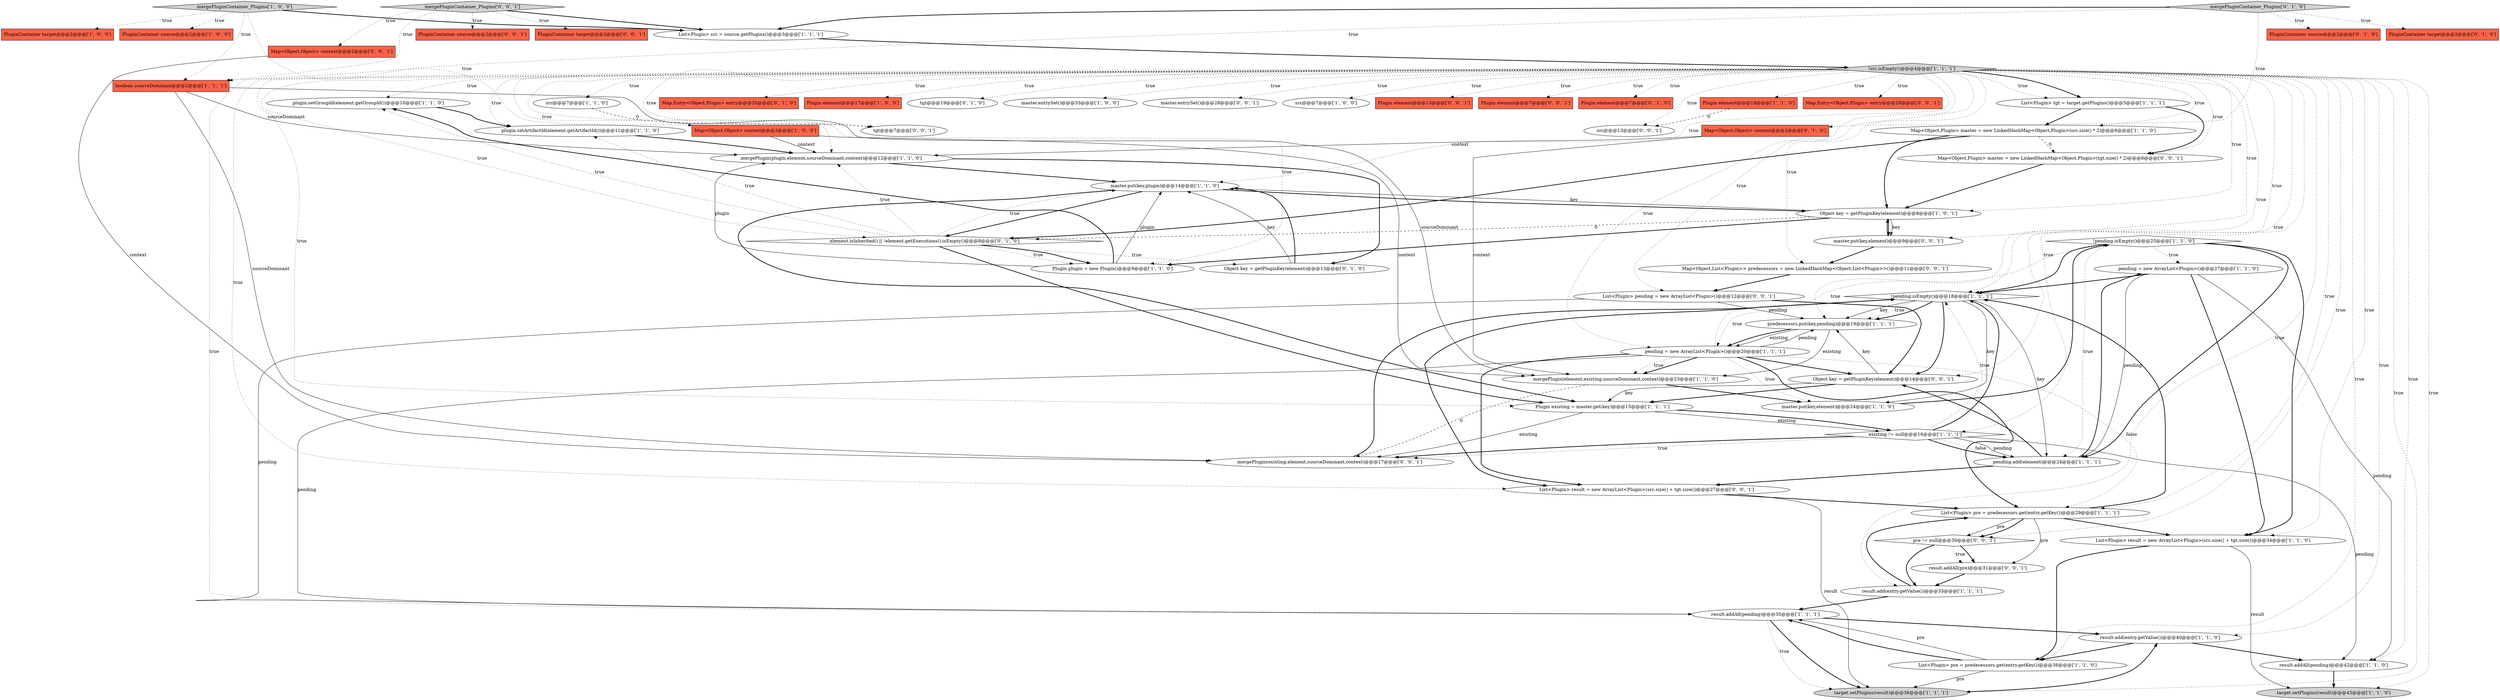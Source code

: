 digraph {
11 [style = filled, label = "!pending.isEmpty()@@@25@@@['1', '1', '0']", fillcolor = white, shape = diamond image = "AAA0AAABBB1BBB"];
5 [style = filled, label = "result.addAll(pending)@@@42@@@['1', '1', '0']", fillcolor = white, shape = ellipse image = "AAA0AAABBB1BBB"];
0 [style = filled, label = "plugin.setGroupId(element.getGroupId())@@@10@@@['1', '1', '0']", fillcolor = white, shape = ellipse image = "AAA0AAABBB1BBB"];
17 [style = filled, label = "pending = new ArrayList<Plugin>()@@@27@@@['1', '1', '0']", fillcolor = white, shape = ellipse image = "AAA0AAABBB1BBB"];
2 [style = filled, label = "master.put(key,plugin)@@@14@@@['1', '1', '0']", fillcolor = white, shape = ellipse image = "AAA0AAABBB1BBB"];
18 [style = filled, label = "List<Plugin> pre = predecessors.get(entry.getKey())@@@36@@@['1', '1', '0']", fillcolor = white, shape = ellipse image = "AAA0AAABBB1BBB"];
47 [style = filled, label = "Map.Entry<Object,Plugin> entry@@@35@@@['0', '1', '0']", fillcolor = tomato, shape = box image = "AAA0AAABBB2BBB"];
64 [style = filled, label = "tgt@@@7@@@['0', '0', '1']", fillcolor = white, shape = ellipse image = "AAA0AAABBB3BBB"];
10 [style = filled, label = "plugin.setArtifactId(element.getArtifactId())@@@11@@@['1', '1', '0']", fillcolor = white, shape = ellipse image = "AAA0AAABBB1BBB"];
15 [style = filled, label = "existing != null@@@16@@@['1', '1', '1']", fillcolor = white, shape = diamond image = "AAA0AAABBB1BBB"];
30 [style = filled, label = "List<Plugin> pre = predecessors.get(entry.getKey())@@@29@@@['1', '1', '1']", fillcolor = white, shape = ellipse image = "AAA0AAABBB1BBB"];
23 [style = filled, label = "!pending.isEmpty()@@@18@@@['1', '1', '1']", fillcolor = white, shape = diamond image = "AAA0AAABBB1BBB"];
3 [style = filled, label = "Plugin element@@@17@@@['1', '0', '0']", fillcolor = tomato, shape = box image = "AAA0AAABBB1BBB"];
12 [style = filled, label = "predecessors.put(key,pending)@@@19@@@['1', '1', '1']", fillcolor = white, shape = ellipse image = "AAA0AAABBB1BBB"];
49 [style = filled, label = "PluginContainer source@@@2@@@['0', '0', '1']", fillcolor = tomato, shape = box image = "AAA0AAABBB3BBB"];
66 [style = filled, label = "List<Plugin> pending = new ArrayList<Plugin>()@@@12@@@['0', '0', '1']", fillcolor = white, shape = ellipse image = "AAA0AAABBB3BBB"];
22 [style = filled, label = "Map<Object,Object> context@@@2@@@['1', '0', '0']", fillcolor = tomato, shape = box image = "AAA0AAABBB1BBB"];
16 [style = filled, label = "List<Plugin> result = new ArrayList<Plugin>(src.size() + tgt.size())@@@34@@@['1', '1', '0']", fillcolor = white, shape = ellipse image = "AAA0AAABBB1BBB"];
25 [style = filled, label = "Object key = getPluginKey(element)@@@8@@@['1', '0', '1']", fillcolor = white, shape = ellipse image = "AAA0AAABBB1BBB"];
29 [style = filled, label = "PluginContainer target@@@2@@@['1', '0', '0']", fillcolor = tomato, shape = box image = "AAA0AAABBB1BBB"];
46 [style = filled, label = "tgt@@@19@@@['0', '1', '0']", fillcolor = white, shape = ellipse image = "AAA0AAABBB2BBB"];
51 [style = filled, label = "mergePlugin(existing,element,sourceDominant,context)@@@17@@@['0', '0', '1']", fillcolor = white, shape = ellipse image = "AAA0AAABBB3BBB"];
41 [style = filled, label = "element.isInherited() || !element.getExecutions().isEmpty()@@@8@@@['0', '1', '0']", fillcolor = white, shape = diamond image = "AAA1AAABBB2BBB"];
52 [style = filled, label = "Map<Object,Plugin> master = new LinkedHashMap<Object,Plugin>(tgt.size() * 2)@@@6@@@['0', '0', '1']", fillcolor = white, shape = ellipse image = "AAA0AAABBB3BBB"];
65 [style = filled, label = "master.put(key,element)@@@9@@@['0', '0', '1']", fillcolor = white, shape = ellipse image = "AAA0AAABBB3BBB"];
24 [style = filled, label = "master.entrySet()@@@33@@@['1', '0', '0']", fillcolor = white, shape = ellipse image = "AAA0AAABBB1BBB"];
35 [style = filled, label = "result.add(entry.getValue())@@@33@@@['1', '1', '1']", fillcolor = white, shape = ellipse image = "AAA0AAABBB1BBB"];
20 [style = filled, label = "target.setPlugins(result)@@@43@@@['1', '1', '0']", fillcolor = lightgray, shape = ellipse image = "AAA0AAABBB1BBB"];
42 [style = filled, label = "Object key = getPluginKey(element)@@@13@@@['0', '1', '0']", fillcolor = white, shape = ellipse image = "AAA1AAABBB2BBB"];
53 [style = filled, label = "Map<Object,Object> context@@@2@@@['0', '0', '1']", fillcolor = tomato, shape = box image = "AAA0AAABBB3BBB"];
28 [style = filled, label = "pending = new ArrayList<Plugin>()@@@20@@@['1', '1', '1']", fillcolor = white, shape = ellipse image = "AAA0AAABBB1BBB"];
48 [style = filled, label = "PluginContainer target@@@2@@@['0', '0', '1']", fillcolor = tomato, shape = box image = "AAA0AAABBB3BBB"];
60 [style = filled, label = "master.entrySet()@@@28@@@['0', '0', '1']", fillcolor = white, shape = ellipse image = "AAA0AAABBB3BBB"];
31 [style = filled, label = "PluginContainer source@@@2@@@['1', '0', '0']", fillcolor = tomato, shape = box image = "AAA0AAABBB1BBB"];
1 [style = filled, label = "Plugin existing = master.get(key)@@@15@@@['1', '1', '1']", fillcolor = white, shape = ellipse image = "AAA0AAABBB1BBB"];
13 [style = filled, label = "Plugin plugin = new Plugin()@@@9@@@['1', '1', '0']", fillcolor = white, shape = ellipse image = "AAA0AAABBB1BBB"];
4 [style = filled, label = "src@@@7@@@['1', '0', '0']", fillcolor = white, shape = ellipse image = "AAA0AAABBB1BBB"];
50 [style = filled, label = "Plugin element@@@13@@@['0', '0', '1']", fillcolor = tomato, shape = box image = "AAA0AAABBB3BBB"];
19 [style = filled, label = "result.add(entry.getValue())@@@40@@@['1', '1', '0']", fillcolor = white, shape = ellipse image = "AAA0AAABBB1BBB"];
32 [style = filled, label = "result.addAll(pending)@@@35@@@['1', '1', '1']", fillcolor = white, shape = ellipse image = "AAA0AAABBB1BBB"];
58 [style = filled, label = "pre != null@@@30@@@['0', '0', '1']", fillcolor = white, shape = diamond image = "AAA0AAABBB3BBB"];
33 [style = filled, label = "src@@@7@@@['1', '1', '0']", fillcolor = white, shape = ellipse image = "AAA0AAABBB1BBB"];
21 [style = filled, label = "mergePluginContainer_Plugins['1', '0', '0']", fillcolor = lightgray, shape = diamond image = "AAA0AAABBB1BBB"];
8 [style = filled, label = "Map<Object,Plugin> master = new LinkedHashMap<Object,Plugin>(src.size() * 2)@@@6@@@['1', '1', '0']", fillcolor = white, shape = ellipse image = "AAA0AAABBB1BBB"];
56 [style = filled, label = "mergePluginContainer_Plugins['0', '0', '1']", fillcolor = lightgray, shape = diamond image = "AAA0AAABBB3BBB"];
54 [style = filled, label = "Plugin element@@@7@@@['0', '0', '1']", fillcolor = tomato, shape = box image = "AAA0AAABBB3BBB"];
9 [style = filled, label = "List<Plugin> src = source.getPlugins()@@@3@@@['1', '1', '1']", fillcolor = white, shape = ellipse image = "AAA0AAABBB1BBB"];
26 [style = filled, label = "pending.add(element)@@@24@@@['1', '1', '1']", fillcolor = white, shape = ellipse image = "AAA0AAABBB1BBB"];
37 [style = filled, label = "!src.isEmpty()@@@4@@@['1', '1', '1']", fillcolor = lightgray, shape = diamond image = "AAA0AAABBB1BBB"];
62 [style = filled, label = "List<Plugin> result = new ArrayList<Plugin>(src.size() + tgt.size())@@@27@@@['0', '0', '1']", fillcolor = white, shape = ellipse image = "AAA0AAABBB3BBB"];
14 [style = filled, label = "mergePlugin(element,existing,sourceDominant,context)@@@23@@@['1', '1', '0']", fillcolor = white, shape = ellipse image = "AAA0AAABBB1BBB"];
44 [style = filled, label = "Plugin element@@@7@@@['0', '1', '0']", fillcolor = tomato, shape = box image = "AAA0AAABBB2BBB"];
6 [style = filled, label = "mergePlugin(plugin,element,sourceDominant,context)@@@12@@@['1', '1', '0']", fillcolor = white, shape = ellipse image = "AAA0AAABBB1BBB"];
7 [style = filled, label = "List<Plugin> tgt = target.getPlugins()@@@5@@@['1', '1', '1']", fillcolor = white, shape = ellipse image = "AAA0AAABBB1BBB"];
38 [style = filled, label = "Plugin element@@@19@@@['1', '1', '0']", fillcolor = tomato, shape = box image = "AAA0AAABBB1BBB"];
45 [style = filled, label = "Map<Object,Object> context@@@2@@@['0', '1', '0']", fillcolor = tomato, shape = box image = "AAA0AAABBB2BBB"];
63 [style = filled, label = "Map.Entry<Object,Plugin> entry@@@28@@@['0', '0', '1']", fillcolor = tomato, shape = box image = "AAA0AAABBB3BBB"];
36 [style = filled, label = "boolean sourceDominant@@@2@@@['1', '1', '1']", fillcolor = tomato, shape = box image = "AAA0AAABBB1BBB"];
55 [style = filled, label = "src@@@13@@@['0', '0', '1']", fillcolor = white, shape = ellipse image = "AAA0AAABBB3BBB"];
61 [style = filled, label = "result.addAll(pre)@@@31@@@['0', '0', '1']", fillcolor = white, shape = ellipse image = "AAA0AAABBB3BBB"];
57 [style = filled, label = "Object key = getPluginKey(element)@@@14@@@['0', '0', '1']", fillcolor = white, shape = ellipse image = "AAA0AAABBB3BBB"];
34 [style = filled, label = "master.put(key,element)@@@24@@@['1', '1', '0']", fillcolor = white, shape = ellipse image = "AAA0AAABBB1BBB"];
40 [style = filled, label = "PluginContainer source@@@2@@@['0', '1', '0']", fillcolor = tomato, shape = box image = "AAA0AAABBB2BBB"];
59 [style = filled, label = "Map<Object,List<Plugin>> predecessors = new LinkedHashMap<Object,List<Plugin>>()@@@11@@@['0', '0', '1']", fillcolor = white, shape = ellipse image = "AAA0AAABBB3BBB"];
27 [style = filled, label = "target.setPlugins(result)@@@36@@@['1', '1', '1']", fillcolor = lightgray, shape = ellipse image = "AAA0AAABBB1BBB"];
39 [style = filled, label = "mergePluginContainer_Plugins['0', '1', '0']", fillcolor = lightgray, shape = diamond image = "AAA0AAABBB2BBB"];
43 [style = filled, label = "PluginContainer target@@@2@@@['0', '1', '0']", fillcolor = tomato, shape = box image = "AAA0AAABBB2BBB"];
37->7 [style = bold, label=""];
12->28 [style = bold, label=""];
23->62 [style = bold, label=""];
26->17 [style = bold, label=""];
8->52 [style = dashed, label="0"];
57->12 [style = solid, label="key"];
22->14 [style = solid, label="context"];
53->51 [style = solid, label="context"];
25->2 [style = solid, label="key"];
37->10 [style = dotted, label="true"];
21->36 [style = dotted, label="true"];
37->13 [style = dotted, label="true"];
37->46 [style = dotted, label="true"];
21->22 [style = dotted, label="true"];
12->14 [style = solid, label="existing"];
2->41 [style = bold, label=""];
41->13 [style = bold, label=""];
11->16 [style = bold, label=""];
37->5 [style = dotted, label="true"];
28->34 [style = dotted, label="true"];
32->27 [style = dotted, label="true"];
37->65 [style = dotted, label="true"];
6->2 [style = bold, label=""];
35->32 [style = bold, label=""];
66->12 [style = solid, label="pending"];
41->10 [style = dotted, label="true"];
37->60 [style = dotted, label="true"];
56->48 [style = dotted, label="true"];
23->34 [style = solid, label="key"];
42->2 [style = bold, label=""];
37->32 [style = dotted, label="true"];
39->36 [style = dotted, label="true"];
37->20 [style = dotted, label="true"];
15->26 [style = bold, label=""];
28->30 [style = dotted, label="false"];
8->25 [style = bold, label=""];
36->6 [style = solid, label="sourceDominant"];
25->13 [style = bold, label=""];
2->1 [style = bold, label=""];
11->23 [style = bold, label=""];
37->52 [style = dotted, label="true"];
39->43 [style = dotted, label="true"];
37->59 [style = dotted, label="true"];
17->23 [style = bold, label=""];
37->1 [style = dotted, label="true"];
27->19 [style = bold, label=""];
42->2 [style = solid, label="key"];
37->57 [style = dotted, label="true"];
17->16 [style = bold, label=""];
37->44 [style = dotted, label="true"];
12->28 [style = solid, label="existing"];
15->23 [style = dotted, label="true"];
37->47 [style = dotted, label="true"];
41->1 [style = bold, label=""];
37->7 [style = dotted, label="true"];
37->58 [style = dotted, label="true"];
28->30 [style = bold, label=""];
18->32 [style = solid, label="pre"];
15->26 [style = dotted, label="false"];
35->30 [style = bold, label=""];
19->5 [style = bold, label=""];
13->0 [style = bold, label=""];
11->26 [style = bold, label=""];
6->42 [style = bold, label=""];
15->23 [style = bold, label=""];
28->57 [style = bold, label=""];
37->19 [style = dotted, label="true"];
39->40 [style = dotted, label="true"];
30->61 [style = solid, label="pre"];
26->62 [style = bold, label=""];
1->15 [style = solid, label="existing"];
51->23 [style = bold, label=""];
30->16 [style = bold, label=""];
52->25 [style = bold, label=""];
37->64 [style = dotted, label="true"];
66->32 [style = solid, label="pending"];
18->32 [style = bold, label=""];
30->58 [style = solid, label="pre"];
37->3 [style = dotted, label="true"];
45->14 [style = solid, label="context"];
37->41 [style = dotted, label="true"];
39->45 [style = dotted, label="true"];
30->23 [style = bold, label=""];
58->61 [style = bold, label=""];
37->30 [style = dotted, label="true"];
1->15 [style = bold, label=""];
14->34 [style = bold, label=""];
37->27 [style = dotted, label="true"];
21->29 [style = dotted, label="true"];
15->51 [style = dotted, label="true"];
37->35 [style = dotted, label="true"];
37->15 [style = dotted, label="true"];
28->14 [style = bold, label=""];
19->18 [style = bold, label=""];
26->57 [style = bold, label=""];
37->2 [style = dotted, label="true"];
37->24 [style = dotted, label="true"];
25->41 [style = dashed, label="0"];
28->12 [style = solid, label="pending"];
38->55 [style = dashed, label="0"];
58->35 [style = bold, label=""];
62->27 [style = solid, label="result"];
9->37 [style = bold, label=""];
8->41 [style = bold, label=""];
14->51 [style = dashed, label="0"];
7->8 [style = bold, label=""];
37->12 [style = dotted, label="true"];
10->6 [style = bold, label=""];
45->6 [style = solid, label="context"];
1->51 [style = solid, label="existing"];
37->25 [style = dotted, label="true"];
32->27 [style = bold, label=""];
37->23 [style = dotted, label="true"];
11->17 [style = dotted, label="true"];
37->38 [style = dotted, label="true"];
36->14 [style = solid, label="sourceDominant"];
41->0 [style = dotted, label="true"];
37->16 [style = dotted, label="true"];
33->64 [style = dashed, label="0"];
37->4 [style = dotted, label="true"];
23->12 [style = bold, label=""];
28->62 [style = bold, label=""];
61->35 [style = bold, label=""];
28->11 [style = dotted, label="true"];
65->59 [style = bold, label=""];
39->9 [style = bold, label=""];
37->33 [style = dotted, label="true"];
30->58 [style = bold, label=""];
41->42 [style = dotted, label="true"];
15->26 [style = solid, label="pending"];
28->14 [style = dotted, label="true"];
21->9 [style = bold, label=""];
21->31 [style = dotted, label="true"];
23->12 [style = solid, label="key"];
36->51 [style = solid, label="sourceDominant"];
13->2 [style = solid, label="plugin"];
22->6 [style = solid, label="context"];
25->65 [style = bold, label=""];
37->50 [style = dotted, label="true"];
56->49 [style = dotted, label="true"];
17->26 [style = solid, label="pending"];
16->18 [style = bold, label=""];
25->65 [style = solid, label="key"];
37->28 [style = dotted, label="true"];
37->0 [style = dotted, label="true"];
41->13 [style = dotted, label="true"];
56->53 [style = dotted, label="true"];
17->5 [style = solid, label="pending"];
41->6 [style = dotted, label="true"];
2->25 [style = bold, label=""];
37->8 [style = dotted, label="true"];
18->27 [style = solid, label="pre"];
37->62 [style = dotted, label="true"];
0->10 [style = bold, label=""];
37->54 [style = dotted, label="true"];
37->18 [style = dotted, label="true"];
59->66 [style = bold, label=""];
37->63 [style = dotted, label="true"];
41->2 [style = dotted, label="true"];
58->61 [style = dotted, label="true"];
37->55 [style = dotted, label="true"];
65->25 [style = bold, label=""];
28->32 [style = solid, label="pending"];
23->57 [style = bold, label=""];
5->20 [style = bold, label=""];
15->5 [style = solid, label="pending"];
56->9 [style = bold, label=""];
37->6 [style = dotted, label="true"];
37->66 [style = dotted, label="true"];
57->1 [style = solid, label="key"];
57->1 [style = bold, label=""];
23->26 [style = solid, label="key"];
11->26 [style = dotted, label="true"];
23->28 [style = dotted, label="true"];
62->30 [style = bold, label=""];
7->52 [style = bold, label=""];
15->51 [style = bold, label=""];
16->20 [style = solid, label="result"];
32->19 [style = bold, label=""];
56->36 [style = dotted, label="true"];
66->57 [style = bold, label=""];
13->6 [style = solid, label="plugin"];
34->11 [style = bold, label=""];
23->12 [style = dotted, label="true"];
}
